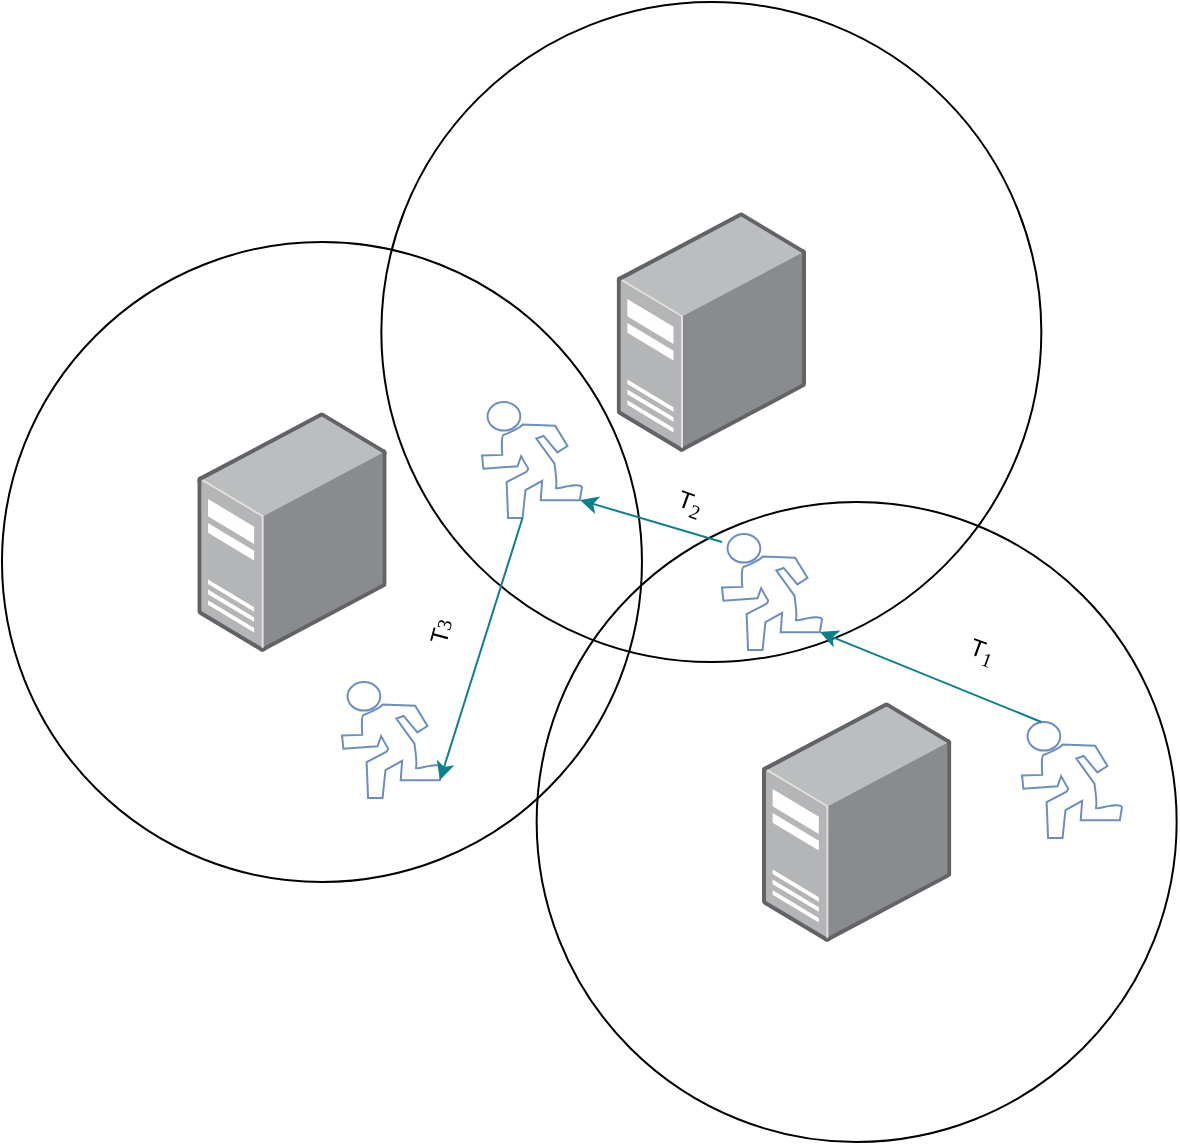 <mxfile version="22.1.18" type="github">
  <diagram name="第 1 页" id="sI7hNG2p3jesubOJCjaC">
    <mxGraphModel dx="2598" dy="1032" grid="1" gridSize="10" guides="1" tooltips="1" connect="1" arrows="1" fold="1" page="1" pageScale="1" pageWidth="827" pageHeight="1169" math="0" shadow="0">
      <root>
        <mxCell id="0" />
        <mxCell id="1" parent="0" />
        <mxCell id="UUCEETkT0QkMfsPOzpdD-11" value="" style="ellipse;whiteSpace=wrap;html=1;aspect=fixed;fillColor=none;" vertex="1" parent="1">
          <mxGeometry x="229.67" y="290" width="330" height="330" as="geometry" />
        </mxCell>
        <mxCell id="UUCEETkT0QkMfsPOzpdD-10" value="" style="ellipse;whiteSpace=wrap;html=1;aspect=fixed;fillColor=none;" vertex="1" parent="1">
          <mxGeometry x="39.99" y="410" width="320" height="320" as="geometry" />
        </mxCell>
        <mxCell id="UUCEETkT0QkMfsPOzpdD-5" value="" style="image;points=[];aspect=fixed;html=1;align=center;shadow=0;dashed=0;image=img/lib/allied_telesis/computer_and_terminals/Server_Desktop.svg;" vertex="1" parent="1">
          <mxGeometry x="347.34" y="395" width="94.67" height="120" as="geometry" />
        </mxCell>
        <mxCell id="UUCEETkT0QkMfsPOzpdD-7" value="" style="image;points=[];aspect=fixed;html=1;align=center;shadow=0;dashed=0;image=img/lib/allied_telesis/computer_and_terminals/Server_Desktop.svg;" vertex="1" parent="1">
          <mxGeometry x="137.66" y="495" width="94.67" height="120" as="geometry" />
        </mxCell>
        <mxCell id="UUCEETkT0QkMfsPOzpdD-8" value="" style="image;points=[];aspect=fixed;html=1;align=center;shadow=0;dashed=0;image=img/lib/allied_telesis/computer_and_terminals/Server_Desktop.svg;" vertex="1" parent="1">
          <mxGeometry x="420" y="640" width="94.67" height="120" as="geometry" />
        </mxCell>
        <mxCell id="UUCEETkT0QkMfsPOzpdD-12" value="" style="ellipse;whiteSpace=wrap;html=1;aspect=fixed;fillColor=none;" vertex="1" parent="1">
          <mxGeometry x="307.33" y="540" width="320" height="320" as="geometry" />
        </mxCell>
        <mxCell id="UUCEETkT0QkMfsPOzpdD-24" value="" style="shape=mxgraph.signs.sports.running;html=1;pointerEvents=1;fillColor=none;strokeColor=#6c8ebf;verticalLabelPosition=bottom;verticalAlign=top;align=center;" vertex="1" parent="1">
          <mxGeometry x="550" y="650" width="50" height="58" as="geometry" />
        </mxCell>
        <mxCell id="UUCEETkT0QkMfsPOzpdD-25" value="" style="shape=mxgraph.signs.sports.running;html=1;pointerEvents=1;fillColor=none;strokeColor=#6c8ebf;verticalLabelPosition=bottom;verticalAlign=top;align=center;" vertex="1" parent="1">
          <mxGeometry x="400" y="556" width="50" height="58" as="geometry" />
        </mxCell>
        <mxCell id="UUCEETkT0QkMfsPOzpdD-26" value="" style="shape=mxgraph.signs.sports.running;html=1;pointerEvents=1;fillColor=none;strokeColor=#6c8ebf;verticalLabelPosition=bottom;verticalAlign=top;align=center;" vertex="1" parent="1">
          <mxGeometry x="280" y="490" width="50" height="58" as="geometry" />
        </mxCell>
        <mxCell id="UUCEETkT0QkMfsPOzpdD-27" value="" style="shape=mxgraph.signs.sports.running;html=1;pointerEvents=1;fillColor=none;strokeColor=#6c8ebf;verticalLabelPosition=bottom;verticalAlign=top;align=center;" vertex="1" parent="1">
          <mxGeometry x="210" y="630" width="50" height="58" as="geometry" />
        </mxCell>
        <mxCell id="UUCEETkT0QkMfsPOzpdD-28" value="" style="endArrow=classic;html=1;rounded=0;entryX=0.98;entryY=0.845;entryDx=0;entryDy=0;entryPerimeter=0;fillColor=#b0e3e6;strokeColor=#0e8088;" edge="1" parent="1" target="UUCEETkT0QkMfsPOzpdD-25">
          <mxGeometry width="50" height="50" relative="1" as="geometry">
            <mxPoint x="559.67" y="650" as="sourcePoint" />
            <mxPoint x="609.67" y="600" as="targetPoint" />
          </mxGeometry>
        </mxCell>
        <mxCell id="UUCEETkT0QkMfsPOzpdD-29" value="" style="endArrow=classic;html=1;rounded=0;entryX=0.98;entryY=0.845;entryDx=0;entryDy=0;entryPerimeter=0;fillColor=#b0e3e6;strokeColor=#0e8088;exitX=0.405;exitY=1;exitDx=0;exitDy=0;exitPerimeter=0;" edge="1" parent="1" source="UUCEETkT0QkMfsPOzpdD-26" target="UUCEETkT0QkMfsPOzpdD-27">
          <mxGeometry width="50" height="50" relative="1" as="geometry">
            <mxPoint x="340.34" y="650" as="sourcePoint" />
            <mxPoint x="229.67" y="605" as="targetPoint" />
          </mxGeometry>
        </mxCell>
        <mxCell id="UUCEETkT0QkMfsPOzpdD-30" value="" style="endArrow=classic;html=1;rounded=0;entryX=0.98;entryY=0.845;entryDx=0;entryDy=0;entryPerimeter=0;fillColor=#b0e3e6;strokeColor=#0e8088;" edge="1" parent="1" target="UUCEETkT0QkMfsPOzpdD-26">
          <mxGeometry width="50" height="50" relative="1" as="geometry">
            <mxPoint x="400" y="560" as="sourcePoint" />
            <mxPoint x="289.33" y="515" as="targetPoint" />
          </mxGeometry>
        </mxCell>
        <mxCell id="UUCEETkT0QkMfsPOzpdD-31" value="T&lt;font face=&quot;Times New Roman&quot;&gt;&lt;sub&gt;1&lt;/sub&gt;&lt;/font&gt;" style="text;strokeColor=none;align=center;fillColor=none;html=1;verticalAlign=middle;whiteSpace=wrap;rounded=0;rotation=20;" vertex="1" parent="1">
          <mxGeometry x="500.0" y="600" width="60" height="30" as="geometry" />
        </mxCell>
        <mxCell id="UUCEETkT0QkMfsPOzpdD-32" value="T&lt;font face=&quot;Times New Roman&quot;&gt;&lt;sub&gt;2&lt;/sub&gt;&lt;/font&gt;" style="text;strokeColor=none;align=center;fillColor=none;html=1;verticalAlign=middle;whiteSpace=wrap;rounded=0;rotation=20;" vertex="1" parent="1">
          <mxGeometry x="354.0" y="526" width="60" height="30" as="geometry" />
        </mxCell>
        <mxCell id="UUCEETkT0QkMfsPOzpdD-33" value="T&lt;font face=&quot;Times New Roman&quot;&gt;&lt;span style=&quot;font-size: 10px;&quot;&gt;3&lt;/span&gt;&lt;/font&gt;" style="text;strokeColor=none;align=center;fillColor=none;html=1;verticalAlign=middle;whiteSpace=wrap;rounded=0;rotation=-75;" vertex="1" parent="1">
          <mxGeometry x="229.67" y="590" width="60" height="30" as="geometry" />
        </mxCell>
      </root>
    </mxGraphModel>
  </diagram>
</mxfile>
